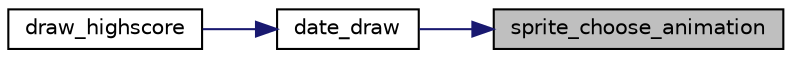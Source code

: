 digraph "sprite_choose_animation"
{
 // LATEX_PDF_SIZE
  edge [fontname="Helvetica",fontsize="10",labelfontname="Helvetica",labelfontsize="10"];
  node [fontname="Helvetica",fontsize="10",shape=record];
  rankdir="RL";
  Node1 [label="sprite_choose_animation",height=0.2,width=0.4,color="black", fillcolor="grey75", style="filled", fontcolor="black",tooltip="Updates sprite animation into the indicated one."];
  Node1 -> Node2 [dir="back",color="midnightblue",fontsize="10",style="solid"];
  Node2 [label="date_draw",height=0.2,width=0.4,color="black", fillcolor="white", style="filled",URL="$group__aux__functions.html#ga5eeaeae55f39b7ee5bbf72e40875dbc3",tooltip="Draws a given date."];
  Node2 -> Node3 [dir="back",color="midnightblue",fontsize="10",style="solid"];
  Node3 [label="draw_highscore",height=0.2,width=0.4,color="black", fillcolor="white", style="filled",URL="$group__aux__functions.html#gaab476630d5192277f388ebc7dd64ef91",tooltip="Draws High score."];
}
